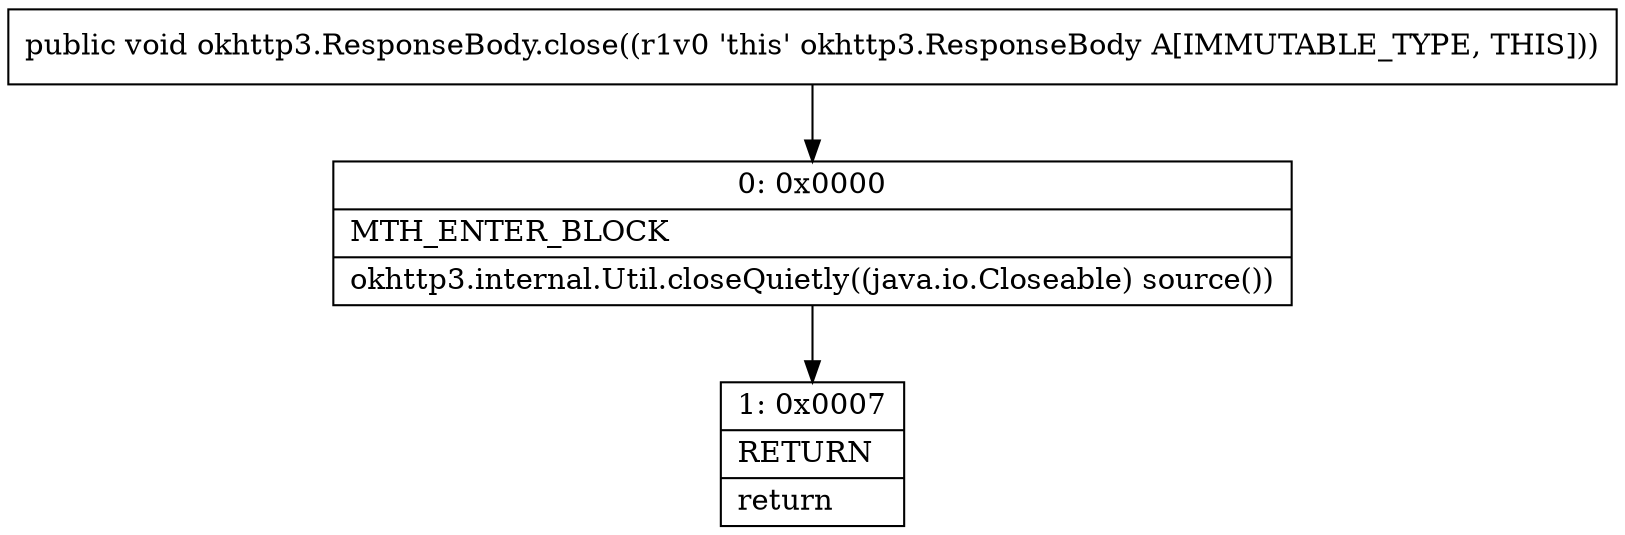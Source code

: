 digraph "CFG forokhttp3.ResponseBody.close()V" {
Node_0 [shape=record,label="{0\:\ 0x0000|MTH_ENTER_BLOCK\l|okhttp3.internal.Util.closeQuietly((java.io.Closeable) source())\l}"];
Node_1 [shape=record,label="{1\:\ 0x0007|RETURN\l|return\l}"];
MethodNode[shape=record,label="{public void okhttp3.ResponseBody.close((r1v0 'this' okhttp3.ResponseBody A[IMMUTABLE_TYPE, THIS])) }"];
MethodNode -> Node_0;
Node_0 -> Node_1;
}

